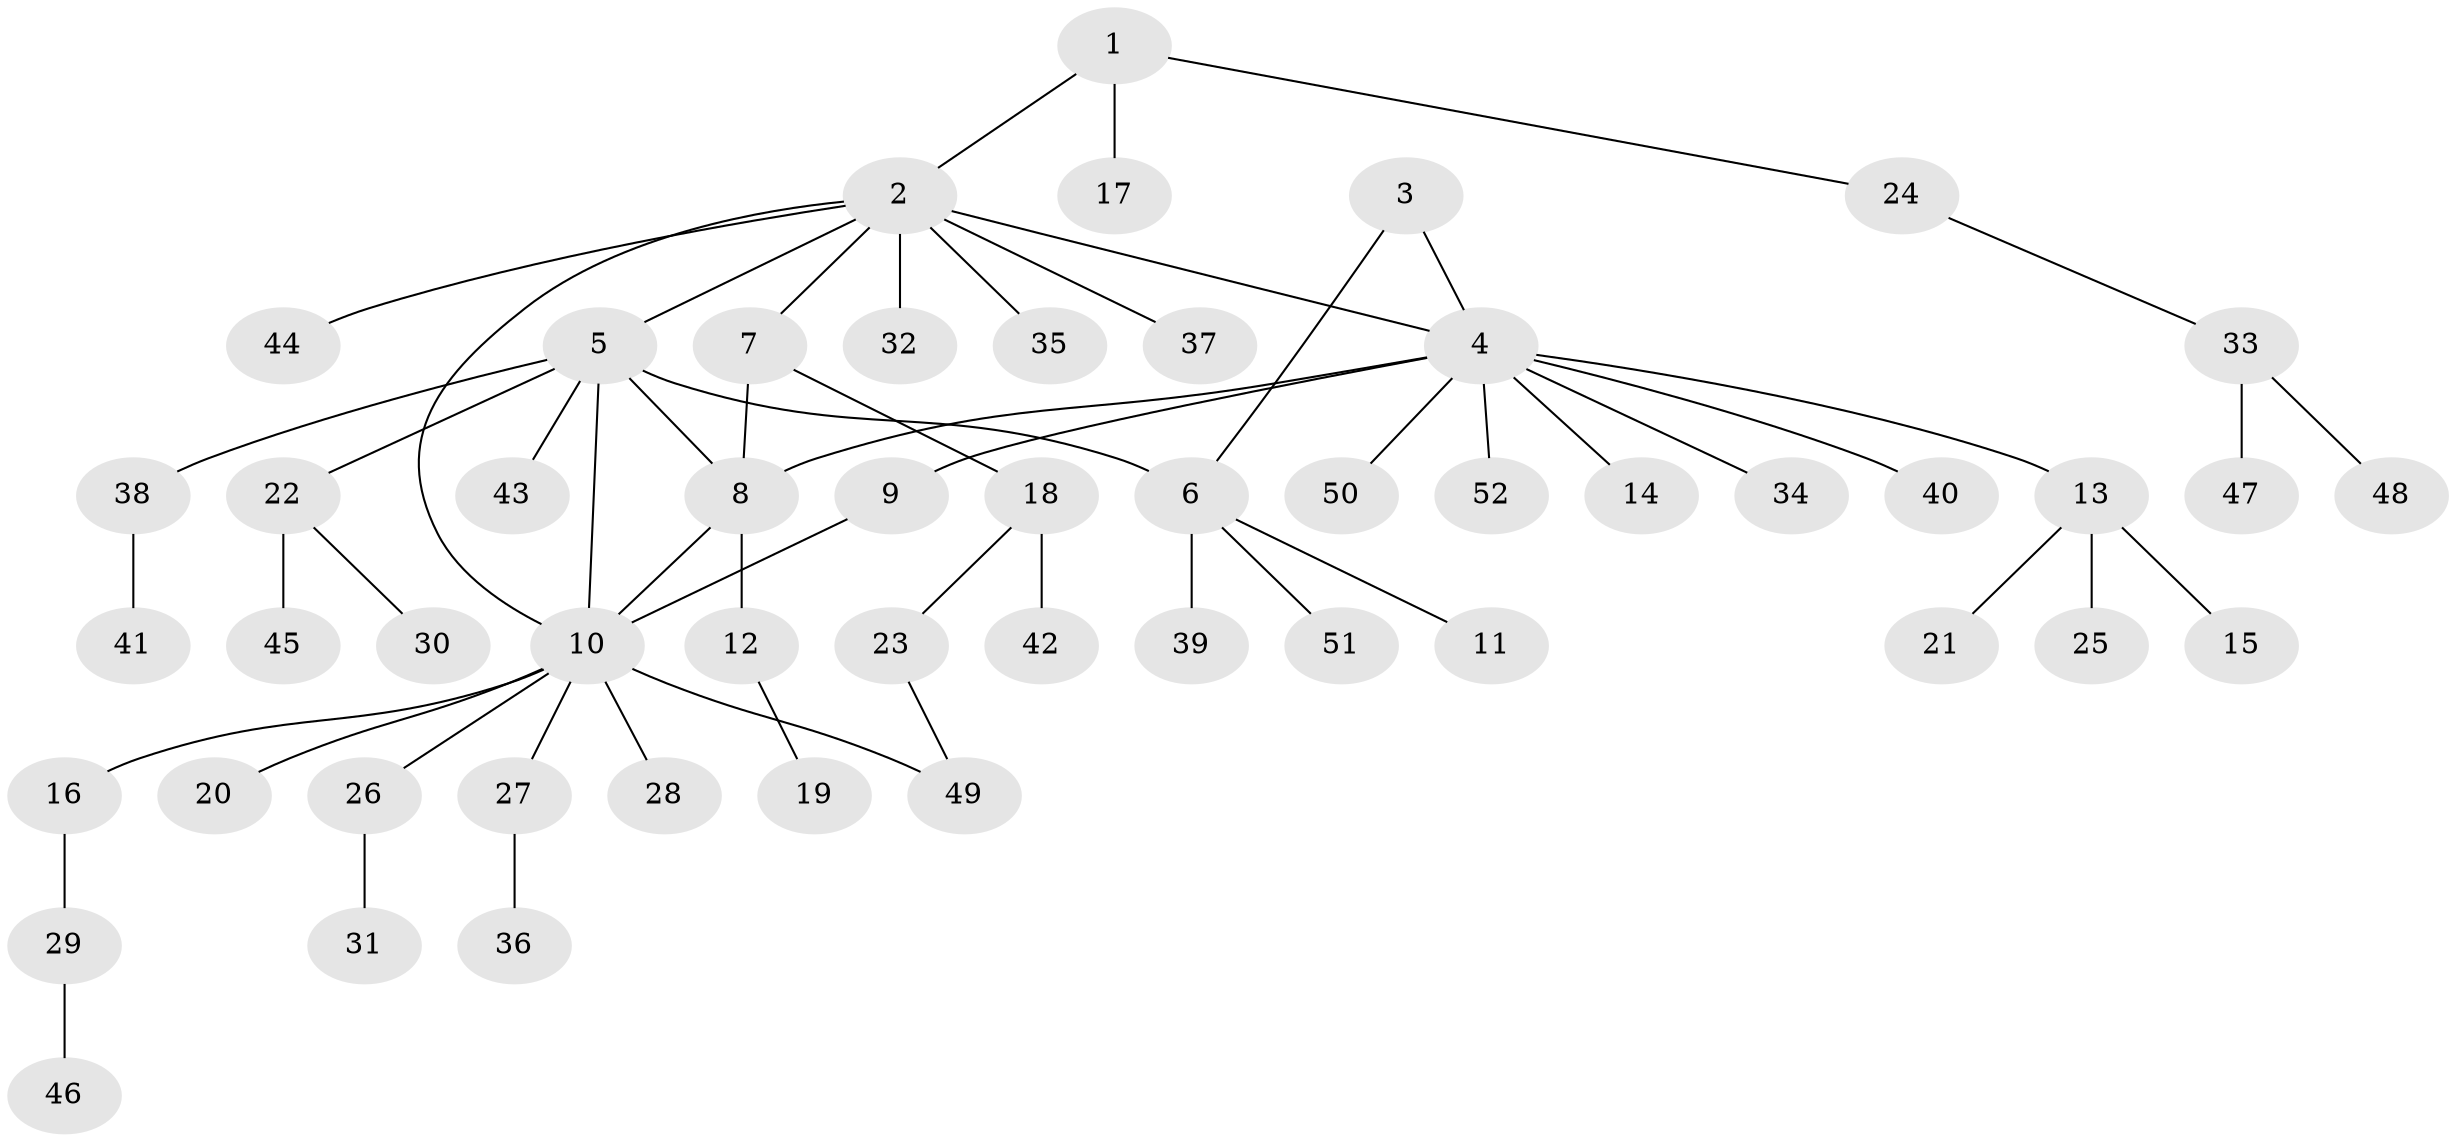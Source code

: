// Generated by graph-tools (version 1.1) at 2025/55/03/09/25 04:55:02]
// undirected, 52 vertices, 58 edges
graph export_dot {
graph [start="1"]
  node [color=gray90,style=filled];
  1;
  2;
  3;
  4;
  5;
  6;
  7;
  8;
  9;
  10;
  11;
  12;
  13;
  14;
  15;
  16;
  17;
  18;
  19;
  20;
  21;
  22;
  23;
  24;
  25;
  26;
  27;
  28;
  29;
  30;
  31;
  32;
  33;
  34;
  35;
  36;
  37;
  38;
  39;
  40;
  41;
  42;
  43;
  44;
  45;
  46;
  47;
  48;
  49;
  50;
  51;
  52;
  1 -- 2;
  1 -- 17;
  1 -- 24;
  2 -- 4;
  2 -- 5;
  2 -- 7;
  2 -- 10;
  2 -- 32;
  2 -- 35;
  2 -- 37;
  2 -- 44;
  3 -- 4;
  3 -- 6;
  4 -- 8;
  4 -- 9;
  4 -- 13;
  4 -- 14;
  4 -- 34;
  4 -- 40;
  4 -- 50;
  4 -- 52;
  5 -- 6;
  5 -- 8;
  5 -- 10;
  5 -- 22;
  5 -- 38;
  5 -- 43;
  6 -- 11;
  6 -- 39;
  6 -- 51;
  7 -- 8;
  7 -- 18;
  8 -- 10;
  8 -- 12;
  9 -- 10;
  10 -- 16;
  10 -- 20;
  10 -- 26;
  10 -- 27;
  10 -- 28;
  10 -- 49;
  12 -- 19;
  13 -- 15;
  13 -- 21;
  13 -- 25;
  16 -- 29;
  18 -- 23;
  18 -- 42;
  22 -- 30;
  22 -- 45;
  23 -- 49;
  24 -- 33;
  26 -- 31;
  27 -- 36;
  29 -- 46;
  33 -- 47;
  33 -- 48;
  38 -- 41;
}
